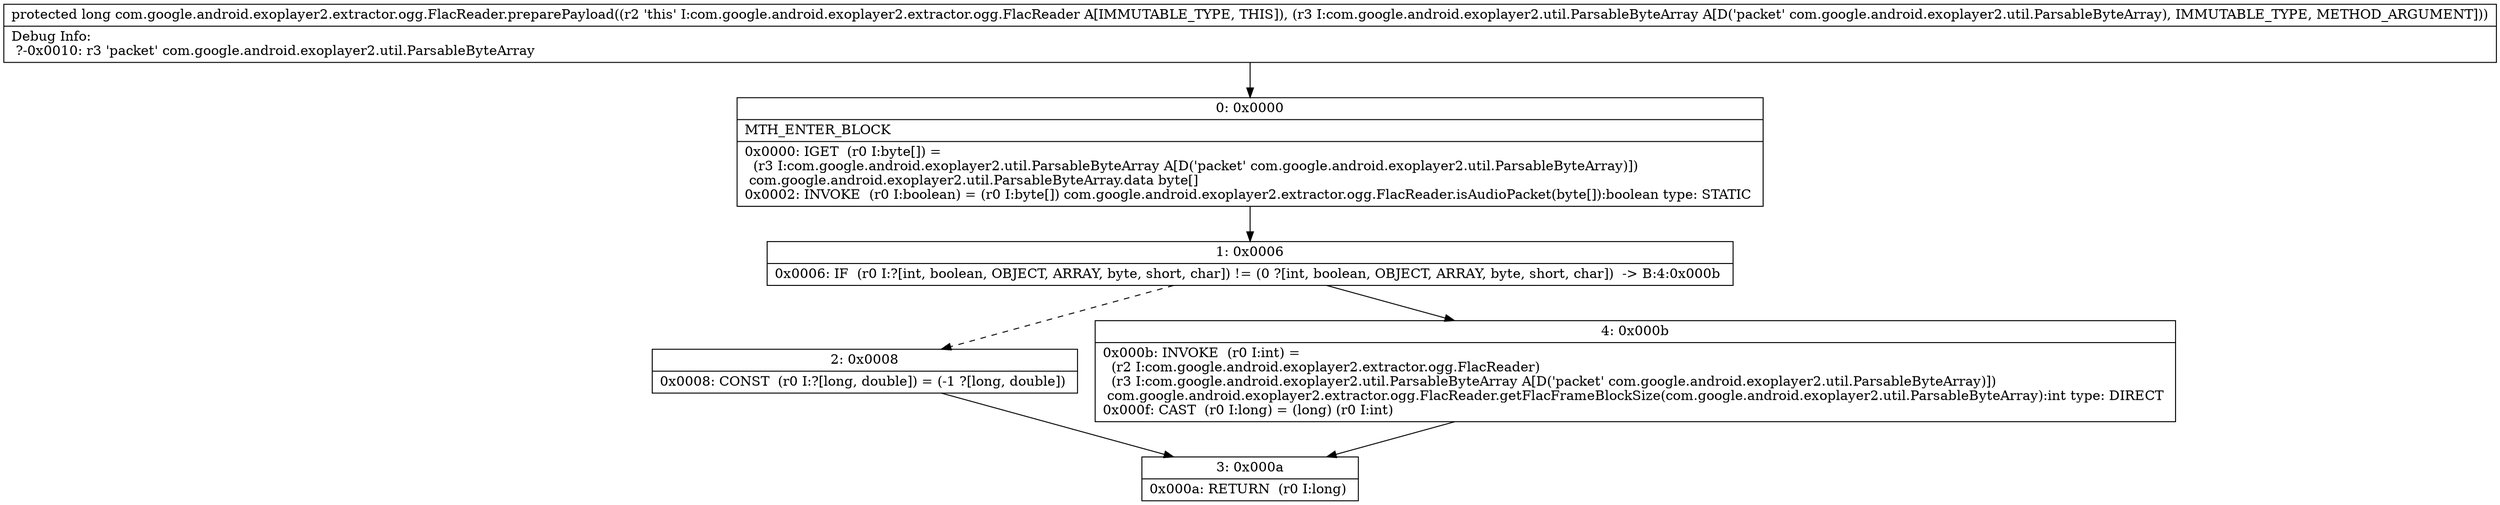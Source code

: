 digraph "CFG forcom.google.android.exoplayer2.extractor.ogg.FlacReader.preparePayload(Lcom\/google\/android\/exoplayer2\/util\/ParsableByteArray;)J" {
Node_0 [shape=record,label="{0\:\ 0x0000|MTH_ENTER_BLOCK\l|0x0000: IGET  (r0 I:byte[]) = \l  (r3 I:com.google.android.exoplayer2.util.ParsableByteArray A[D('packet' com.google.android.exoplayer2.util.ParsableByteArray)])\l com.google.android.exoplayer2.util.ParsableByteArray.data byte[] \l0x0002: INVOKE  (r0 I:boolean) = (r0 I:byte[]) com.google.android.exoplayer2.extractor.ogg.FlacReader.isAudioPacket(byte[]):boolean type: STATIC \l}"];
Node_1 [shape=record,label="{1\:\ 0x0006|0x0006: IF  (r0 I:?[int, boolean, OBJECT, ARRAY, byte, short, char]) != (0 ?[int, boolean, OBJECT, ARRAY, byte, short, char])  \-\> B:4:0x000b \l}"];
Node_2 [shape=record,label="{2\:\ 0x0008|0x0008: CONST  (r0 I:?[long, double]) = (\-1 ?[long, double]) \l}"];
Node_3 [shape=record,label="{3\:\ 0x000a|0x000a: RETURN  (r0 I:long) \l}"];
Node_4 [shape=record,label="{4\:\ 0x000b|0x000b: INVOKE  (r0 I:int) = \l  (r2 I:com.google.android.exoplayer2.extractor.ogg.FlacReader)\l  (r3 I:com.google.android.exoplayer2.util.ParsableByteArray A[D('packet' com.google.android.exoplayer2.util.ParsableByteArray)])\l com.google.android.exoplayer2.extractor.ogg.FlacReader.getFlacFrameBlockSize(com.google.android.exoplayer2.util.ParsableByteArray):int type: DIRECT \l0x000f: CAST  (r0 I:long) = (long) (r0 I:int) \l}"];
MethodNode[shape=record,label="{protected long com.google.android.exoplayer2.extractor.ogg.FlacReader.preparePayload((r2 'this' I:com.google.android.exoplayer2.extractor.ogg.FlacReader A[IMMUTABLE_TYPE, THIS]), (r3 I:com.google.android.exoplayer2.util.ParsableByteArray A[D('packet' com.google.android.exoplayer2.util.ParsableByteArray), IMMUTABLE_TYPE, METHOD_ARGUMENT]))  | Debug Info:\l  ?\-0x0010: r3 'packet' com.google.android.exoplayer2.util.ParsableByteArray\l}"];
MethodNode -> Node_0;
Node_0 -> Node_1;
Node_1 -> Node_2[style=dashed];
Node_1 -> Node_4;
Node_2 -> Node_3;
Node_4 -> Node_3;
}


